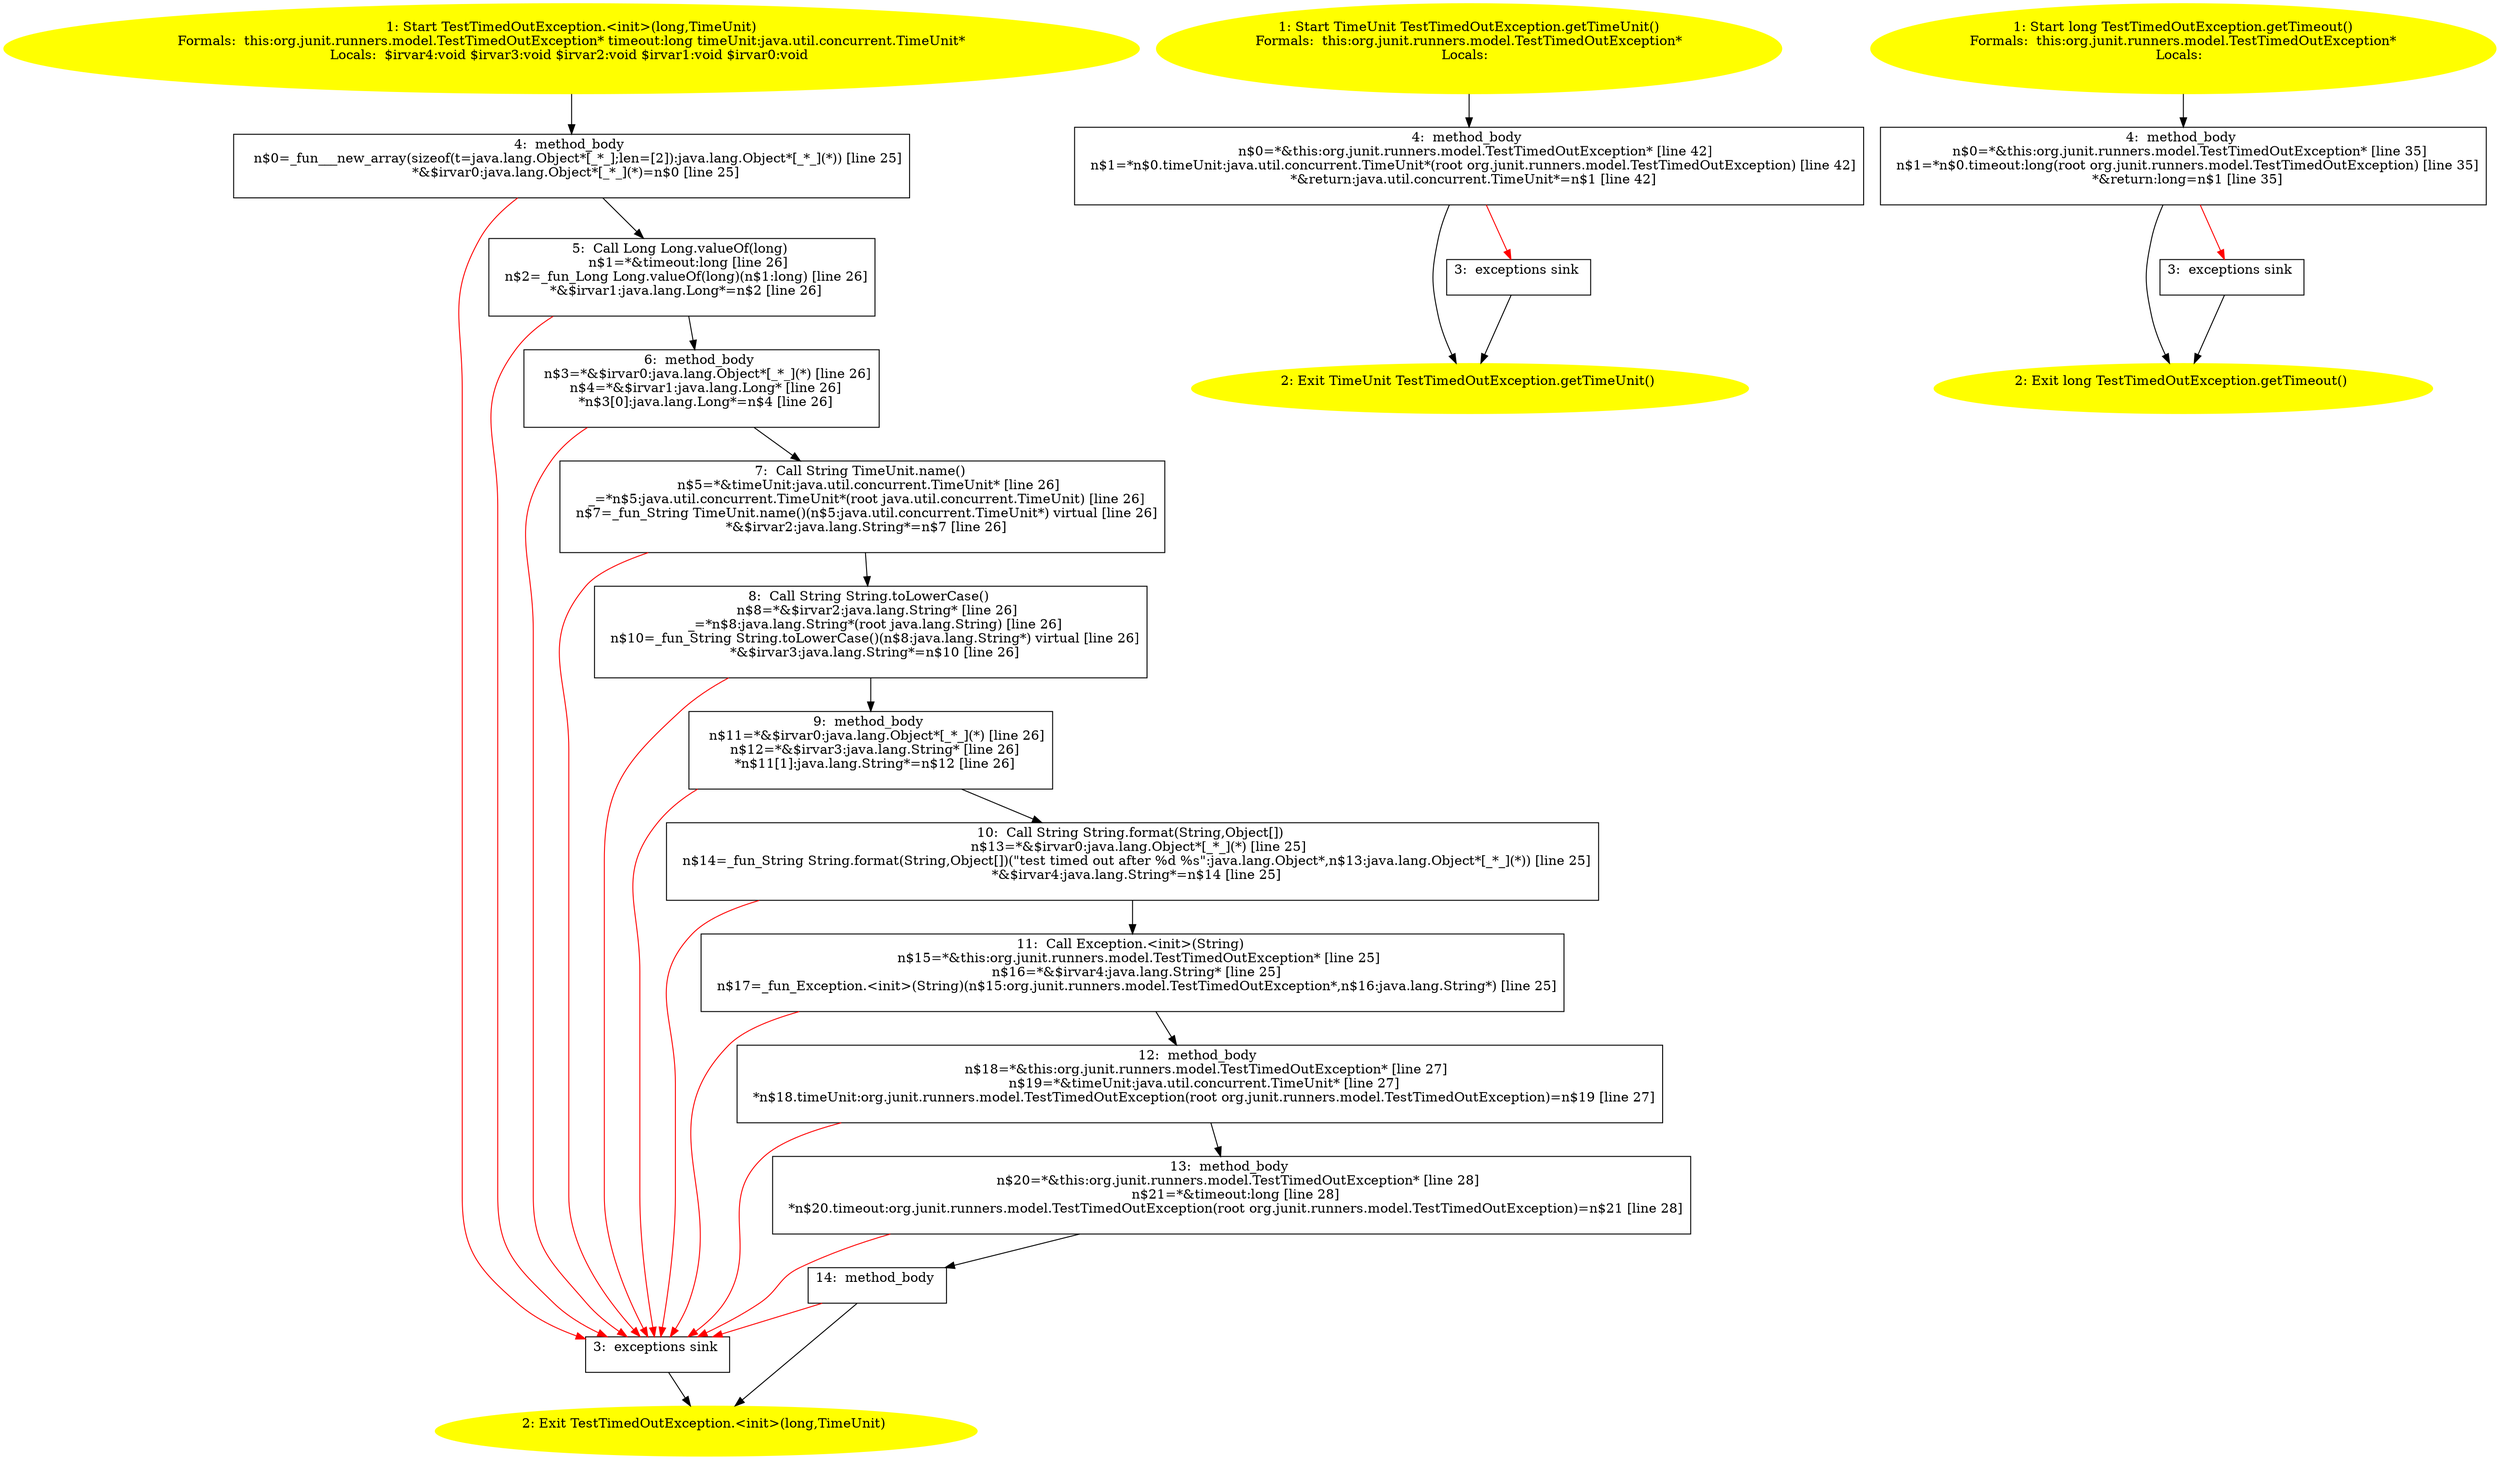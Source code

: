 /* @generated */
digraph cfg {
"org.junit.runners.model.TestTimedOutException.<init>(long,java.util.concurrent.TimeUnit).901f3cc67ac395cce5a148947b0588c1_1" [label="1: Start TestTimedOutException.<init>(long,TimeUnit)\nFormals:  this:org.junit.runners.model.TestTimedOutException* timeout:long timeUnit:java.util.concurrent.TimeUnit*\nLocals:  $irvar4:void $irvar3:void $irvar2:void $irvar1:void $irvar0:void \n  " color=yellow style=filled]
	

	 "org.junit.runners.model.TestTimedOutException.<init>(long,java.util.concurrent.TimeUnit).901f3cc67ac395cce5a148947b0588c1_1" -> "org.junit.runners.model.TestTimedOutException.<init>(long,java.util.concurrent.TimeUnit).901f3cc67ac395cce5a148947b0588c1_4" ;
"org.junit.runners.model.TestTimedOutException.<init>(long,java.util.concurrent.TimeUnit).901f3cc67ac395cce5a148947b0588c1_2" [label="2: Exit TestTimedOutException.<init>(long,TimeUnit) \n  " color=yellow style=filled]
	

"org.junit.runners.model.TestTimedOutException.<init>(long,java.util.concurrent.TimeUnit).901f3cc67ac395cce5a148947b0588c1_3" [label="3:  exceptions sink \n  " shape="box"]
	

	 "org.junit.runners.model.TestTimedOutException.<init>(long,java.util.concurrent.TimeUnit).901f3cc67ac395cce5a148947b0588c1_3" -> "org.junit.runners.model.TestTimedOutException.<init>(long,java.util.concurrent.TimeUnit).901f3cc67ac395cce5a148947b0588c1_2" ;
"org.junit.runners.model.TestTimedOutException.<init>(long,java.util.concurrent.TimeUnit).901f3cc67ac395cce5a148947b0588c1_4" [label="4:  method_body \n   n$0=_fun___new_array(sizeof(t=java.lang.Object*[_*_];len=[2]):java.lang.Object*[_*_](*)) [line 25]\n  *&$irvar0:java.lang.Object*[_*_](*)=n$0 [line 25]\n " shape="box"]
	

	 "org.junit.runners.model.TestTimedOutException.<init>(long,java.util.concurrent.TimeUnit).901f3cc67ac395cce5a148947b0588c1_4" -> "org.junit.runners.model.TestTimedOutException.<init>(long,java.util.concurrent.TimeUnit).901f3cc67ac395cce5a148947b0588c1_5" ;
	 "org.junit.runners.model.TestTimedOutException.<init>(long,java.util.concurrent.TimeUnit).901f3cc67ac395cce5a148947b0588c1_4" -> "org.junit.runners.model.TestTimedOutException.<init>(long,java.util.concurrent.TimeUnit).901f3cc67ac395cce5a148947b0588c1_3" [color="red" ];
"org.junit.runners.model.TestTimedOutException.<init>(long,java.util.concurrent.TimeUnit).901f3cc67ac395cce5a148947b0588c1_5" [label="5:  Call Long Long.valueOf(long) \n   n$1=*&timeout:long [line 26]\n  n$2=_fun_Long Long.valueOf(long)(n$1:long) [line 26]\n  *&$irvar1:java.lang.Long*=n$2 [line 26]\n " shape="box"]
	

	 "org.junit.runners.model.TestTimedOutException.<init>(long,java.util.concurrent.TimeUnit).901f3cc67ac395cce5a148947b0588c1_5" -> "org.junit.runners.model.TestTimedOutException.<init>(long,java.util.concurrent.TimeUnit).901f3cc67ac395cce5a148947b0588c1_6" ;
	 "org.junit.runners.model.TestTimedOutException.<init>(long,java.util.concurrent.TimeUnit).901f3cc67ac395cce5a148947b0588c1_5" -> "org.junit.runners.model.TestTimedOutException.<init>(long,java.util.concurrent.TimeUnit).901f3cc67ac395cce5a148947b0588c1_3" [color="red" ];
"org.junit.runners.model.TestTimedOutException.<init>(long,java.util.concurrent.TimeUnit).901f3cc67ac395cce5a148947b0588c1_6" [label="6:  method_body \n   n$3=*&$irvar0:java.lang.Object*[_*_](*) [line 26]\n  n$4=*&$irvar1:java.lang.Long* [line 26]\n  *n$3[0]:java.lang.Long*=n$4 [line 26]\n " shape="box"]
	

	 "org.junit.runners.model.TestTimedOutException.<init>(long,java.util.concurrent.TimeUnit).901f3cc67ac395cce5a148947b0588c1_6" -> "org.junit.runners.model.TestTimedOutException.<init>(long,java.util.concurrent.TimeUnit).901f3cc67ac395cce5a148947b0588c1_7" ;
	 "org.junit.runners.model.TestTimedOutException.<init>(long,java.util.concurrent.TimeUnit).901f3cc67ac395cce5a148947b0588c1_6" -> "org.junit.runners.model.TestTimedOutException.<init>(long,java.util.concurrent.TimeUnit).901f3cc67ac395cce5a148947b0588c1_3" [color="red" ];
"org.junit.runners.model.TestTimedOutException.<init>(long,java.util.concurrent.TimeUnit).901f3cc67ac395cce5a148947b0588c1_7" [label="7:  Call String TimeUnit.name() \n   n$5=*&timeUnit:java.util.concurrent.TimeUnit* [line 26]\n  _=*n$5:java.util.concurrent.TimeUnit*(root java.util.concurrent.TimeUnit) [line 26]\n  n$7=_fun_String TimeUnit.name()(n$5:java.util.concurrent.TimeUnit*) virtual [line 26]\n  *&$irvar2:java.lang.String*=n$7 [line 26]\n " shape="box"]
	

	 "org.junit.runners.model.TestTimedOutException.<init>(long,java.util.concurrent.TimeUnit).901f3cc67ac395cce5a148947b0588c1_7" -> "org.junit.runners.model.TestTimedOutException.<init>(long,java.util.concurrent.TimeUnit).901f3cc67ac395cce5a148947b0588c1_8" ;
	 "org.junit.runners.model.TestTimedOutException.<init>(long,java.util.concurrent.TimeUnit).901f3cc67ac395cce5a148947b0588c1_7" -> "org.junit.runners.model.TestTimedOutException.<init>(long,java.util.concurrent.TimeUnit).901f3cc67ac395cce5a148947b0588c1_3" [color="red" ];
"org.junit.runners.model.TestTimedOutException.<init>(long,java.util.concurrent.TimeUnit).901f3cc67ac395cce5a148947b0588c1_8" [label="8:  Call String String.toLowerCase() \n   n$8=*&$irvar2:java.lang.String* [line 26]\n  _=*n$8:java.lang.String*(root java.lang.String) [line 26]\n  n$10=_fun_String String.toLowerCase()(n$8:java.lang.String*) virtual [line 26]\n  *&$irvar3:java.lang.String*=n$10 [line 26]\n " shape="box"]
	

	 "org.junit.runners.model.TestTimedOutException.<init>(long,java.util.concurrent.TimeUnit).901f3cc67ac395cce5a148947b0588c1_8" -> "org.junit.runners.model.TestTimedOutException.<init>(long,java.util.concurrent.TimeUnit).901f3cc67ac395cce5a148947b0588c1_9" ;
	 "org.junit.runners.model.TestTimedOutException.<init>(long,java.util.concurrent.TimeUnit).901f3cc67ac395cce5a148947b0588c1_8" -> "org.junit.runners.model.TestTimedOutException.<init>(long,java.util.concurrent.TimeUnit).901f3cc67ac395cce5a148947b0588c1_3" [color="red" ];
"org.junit.runners.model.TestTimedOutException.<init>(long,java.util.concurrent.TimeUnit).901f3cc67ac395cce5a148947b0588c1_9" [label="9:  method_body \n   n$11=*&$irvar0:java.lang.Object*[_*_](*) [line 26]\n  n$12=*&$irvar3:java.lang.String* [line 26]\n  *n$11[1]:java.lang.String*=n$12 [line 26]\n " shape="box"]
	

	 "org.junit.runners.model.TestTimedOutException.<init>(long,java.util.concurrent.TimeUnit).901f3cc67ac395cce5a148947b0588c1_9" -> "org.junit.runners.model.TestTimedOutException.<init>(long,java.util.concurrent.TimeUnit).901f3cc67ac395cce5a148947b0588c1_10" ;
	 "org.junit.runners.model.TestTimedOutException.<init>(long,java.util.concurrent.TimeUnit).901f3cc67ac395cce5a148947b0588c1_9" -> "org.junit.runners.model.TestTimedOutException.<init>(long,java.util.concurrent.TimeUnit).901f3cc67ac395cce5a148947b0588c1_3" [color="red" ];
"org.junit.runners.model.TestTimedOutException.<init>(long,java.util.concurrent.TimeUnit).901f3cc67ac395cce5a148947b0588c1_10" [label="10:  Call String String.format(String,Object[]) \n   n$13=*&$irvar0:java.lang.Object*[_*_](*) [line 25]\n  n$14=_fun_String String.format(String,Object[])(\"test timed out after %d %s\":java.lang.Object*,n$13:java.lang.Object*[_*_](*)) [line 25]\n  *&$irvar4:java.lang.String*=n$14 [line 25]\n " shape="box"]
	

	 "org.junit.runners.model.TestTimedOutException.<init>(long,java.util.concurrent.TimeUnit).901f3cc67ac395cce5a148947b0588c1_10" -> "org.junit.runners.model.TestTimedOutException.<init>(long,java.util.concurrent.TimeUnit).901f3cc67ac395cce5a148947b0588c1_11" ;
	 "org.junit.runners.model.TestTimedOutException.<init>(long,java.util.concurrent.TimeUnit).901f3cc67ac395cce5a148947b0588c1_10" -> "org.junit.runners.model.TestTimedOutException.<init>(long,java.util.concurrent.TimeUnit).901f3cc67ac395cce5a148947b0588c1_3" [color="red" ];
"org.junit.runners.model.TestTimedOutException.<init>(long,java.util.concurrent.TimeUnit).901f3cc67ac395cce5a148947b0588c1_11" [label="11:  Call Exception.<init>(String) \n   n$15=*&this:org.junit.runners.model.TestTimedOutException* [line 25]\n  n$16=*&$irvar4:java.lang.String* [line 25]\n  n$17=_fun_Exception.<init>(String)(n$15:org.junit.runners.model.TestTimedOutException*,n$16:java.lang.String*) [line 25]\n " shape="box"]
	

	 "org.junit.runners.model.TestTimedOutException.<init>(long,java.util.concurrent.TimeUnit).901f3cc67ac395cce5a148947b0588c1_11" -> "org.junit.runners.model.TestTimedOutException.<init>(long,java.util.concurrent.TimeUnit).901f3cc67ac395cce5a148947b0588c1_12" ;
	 "org.junit.runners.model.TestTimedOutException.<init>(long,java.util.concurrent.TimeUnit).901f3cc67ac395cce5a148947b0588c1_11" -> "org.junit.runners.model.TestTimedOutException.<init>(long,java.util.concurrent.TimeUnit).901f3cc67ac395cce5a148947b0588c1_3" [color="red" ];
"org.junit.runners.model.TestTimedOutException.<init>(long,java.util.concurrent.TimeUnit).901f3cc67ac395cce5a148947b0588c1_12" [label="12:  method_body \n   n$18=*&this:org.junit.runners.model.TestTimedOutException* [line 27]\n  n$19=*&timeUnit:java.util.concurrent.TimeUnit* [line 27]\n  *n$18.timeUnit:org.junit.runners.model.TestTimedOutException(root org.junit.runners.model.TestTimedOutException)=n$19 [line 27]\n " shape="box"]
	

	 "org.junit.runners.model.TestTimedOutException.<init>(long,java.util.concurrent.TimeUnit).901f3cc67ac395cce5a148947b0588c1_12" -> "org.junit.runners.model.TestTimedOutException.<init>(long,java.util.concurrent.TimeUnit).901f3cc67ac395cce5a148947b0588c1_13" ;
	 "org.junit.runners.model.TestTimedOutException.<init>(long,java.util.concurrent.TimeUnit).901f3cc67ac395cce5a148947b0588c1_12" -> "org.junit.runners.model.TestTimedOutException.<init>(long,java.util.concurrent.TimeUnit).901f3cc67ac395cce5a148947b0588c1_3" [color="red" ];
"org.junit.runners.model.TestTimedOutException.<init>(long,java.util.concurrent.TimeUnit).901f3cc67ac395cce5a148947b0588c1_13" [label="13:  method_body \n   n$20=*&this:org.junit.runners.model.TestTimedOutException* [line 28]\n  n$21=*&timeout:long [line 28]\n  *n$20.timeout:org.junit.runners.model.TestTimedOutException(root org.junit.runners.model.TestTimedOutException)=n$21 [line 28]\n " shape="box"]
	

	 "org.junit.runners.model.TestTimedOutException.<init>(long,java.util.concurrent.TimeUnit).901f3cc67ac395cce5a148947b0588c1_13" -> "org.junit.runners.model.TestTimedOutException.<init>(long,java.util.concurrent.TimeUnit).901f3cc67ac395cce5a148947b0588c1_14" ;
	 "org.junit.runners.model.TestTimedOutException.<init>(long,java.util.concurrent.TimeUnit).901f3cc67ac395cce5a148947b0588c1_13" -> "org.junit.runners.model.TestTimedOutException.<init>(long,java.util.concurrent.TimeUnit).901f3cc67ac395cce5a148947b0588c1_3" [color="red" ];
"org.junit.runners.model.TestTimedOutException.<init>(long,java.util.concurrent.TimeUnit).901f3cc67ac395cce5a148947b0588c1_14" [label="14:  method_body \n  " shape="box"]
	

	 "org.junit.runners.model.TestTimedOutException.<init>(long,java.util.concurrent.TimeUnit).901f3cc67ac395cce5a148947b0588c1_14" -> "org.junit.runners.model.TestTimedOutException.<init>(long,java.util.concurrent.TimeUnit).901f3cc67ac395cce5a148947b0588c1_2" ;
	 "org.junit.runners.model.TestTimedOutException.<init>(long,java.util.concurrent.TimeUnit).901f3cc67ac395cce5a148947b0588c1_14" -> "org.junit.runners.model.TestTimedOutException.<init>(long,java.util.concurrent.TimeUnit).901f3cc67ac395cce5a148947b0588c1_3" [color="red" ];
"org.junit.runners.model.TestTimedOutException.getTimeUnit():java.util.concurrent.TimeUnit.50b3043c8ccddcd80e4d5845d4e8b466_1" [label="1: Start TimeUnit TestTimedOutException.getTimeUnit()\nFormals:  this:org.junit.runners.model.TestTimedOutException*\nLocals:  \n  " color=yellow style=filled]
	

	 "org.junit.runners.model.TestTimedOutException.getTimeUnit():java.util.concurrent.TimeUnit.50b3043c8ccddcd80e4d5845d4e8b466_1" -> "org.junit.runners.model.TestTimedOutException.getTimeUnit():java.util.concurrent.TimeUnit.50b3043c8ccddcd80e4d5845d4e8b466_4" ;
"org.junit.runners.model.TestTimedOutException.getTimeUnit():java.util.concurrent.TimeUnit.50b3043c8ccddcd80e4d5845d4e8b466_2" [label="2: Exit TimeUnit TestTimedOutException.getTimeUnit() \n  " color=yellow style=filled]
	

"org.junit.runners.model.TestTimedOutException.getTimeUnit():java.util.concurrent.TimeUnit.50b3043c8ccddcd80e4d5845d4e8b466_3" [label="3:  exceptions sink \n  " shape="box"]
	

	 "org.junit.runners.model.TestTimedOutException.getTimeUnit():java.util.concurrent.TimeUnit.50b3043c8ccddcd80e4d5845d4e8b466_3" -> "org.junit.runners.model.TestTimedOutException.getTimeUnit():java.util.concurrent.TimeUnit.50b3043c8ccddcd80e4d5845d4e8b466_2" ;
"org.junit.runners.model.TestTimedOutException.getTimeUnit():java.util.concurrent.TimeUnit.50b3043c8ccddcd80e4d5845d4e8b466_4" [label="4:  method_body \n   n$0=*&this:org.junit.runners.model.TestTimedOutException* [line 42]\n  n$1=*n$0.timeUnit:java.util.concurrent.TimeUnit*(root org.junit.runners.model.TestTimedOutException) [line 42]\n  *&return:java.util.concurrent.TimeUnit*=n$1 [line 42]\n " shape="box"]
	

	 "org.junit.runners.model.TestTimedOutException.getTimeUnit():java.util.concurrent.TimeUnit.50b3043c8ccddcd80e4d5845d4e8b466_4" -> "org.junit.runners.model.TestTimedOutException.getTimeUnit():java.util.concurrent.TimeUnit.50b3043c8ccddcd80e4d5845d4e8b466_2" ;
	 "org.junit.runners.model.TestTimedOutException.getTimeUnit():java.util.concurrent.TimeUnit.50b3043c8ccddcd80e4d5845d4e8b466_4" -> "org.junit.runners.model.TestTimedOutException.getTimeUnit():java.util.concurrent.TimeUnit.50b3043c8ccddcd80e4d5845d4e8b466_3" [color="red" ];
"org.junit.runners.model.TestTimedOutException.getTimeout():long.0e71c91aa30371871be85e18ecb23148_1" [label="1: Start long TestTimedOutException.getTimeout()\nFormals:  this:org.junit.runners.model.TestTimedOutException*\nLocals:  \n  " color=yellow style=filled]
	

	 "org.junit.runners.model.TestTimedOutException.getTimeout():long.0e71c91aa30371871be85e18ecb23148_1" -> "org.junit.runners.model.TestTimedOutException.getTimeout():long.0e71c91aa30371871be85e18ecb23148_4" ;
"org.junit.runners.model.TestTimedOutException.getTimeout():long.0e71c91aa30371871be85e18ecb23148_2" [label="2: Exit long TestTimedOutException.getTimeout() \n  " color=yellow style=filled]
	

"org.junit.runners.model.TestTimedOutException.getTimeout():long.0e71c91aa30371871be85e18ecb23148_3" [label="3:  exceptions sink \n  " shape="box"]
	

	 "org.junit.runners.model.TestTimedOutException.getTimeout():long.0e71c91aa30371871be85e18ecb23148_3" -> "org.junit.runners.model.TestTimedOutException.getTimeout():long.0e71c91aa30371871be85e18ecb23148_2" ;
"org.junit.runners.model.TestTimedOutException.getTimeout():long.0e71c91aa30371871be85e18ecb23148_4" [label="4:  method_body \n   n$0=*&this:org.junit.runners.model.TestTimedOutException* [line 35]\n  n$1=*n$0.timeout:long(root org.junit.runners.model.TestTimedOutException) [line 35]\n  *&return:long=n$1 [line 35]\n " shape="box"]
	

	 "org.junit.runners.model.TestTimedOutException.getTimeout():long.0e71c91aa30371871be85e18ecb23148_4" -> "org.junit.runners.model.TestTimedOutException.getTimeout():long.0e71c91aa30371871be85e18ecb23148_2" ;
	 "org.junit.runners.model.TestTimedOutException.getTimeout():long.0e71c91aa30371871be85e18ecb23148_4" -> "org.junit.runners.model.TestTimedOutException.getTimeout():long.0e71c91aa30371871be85e18ecb23148_3" [color="red" ];
}
